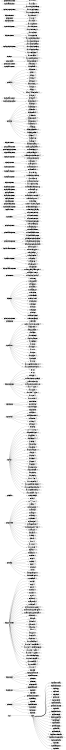 // None
digraph http_test1_Full {
rankdir=LR
size="8,5"
	httpd
	httpd_t
		httpd -> httpd_t
	httpd_can_network_relay
	httpd_t
		httpd_t -> httpd_can_network_relay
	httpd_can_connect_mythtv
	httpd_t
		httpd_t -> httpd_can_connect_mythtv
	httpd_can_network_connect_db
	httpd_suexec_t
		httpd_suexec_t -> httpd_can_network_connect_db
	httpd_use_gpg
	httpd_t
		httpd_t -> httpd_use_gpg
	httpd_dbus_sssd
	httpd_t
		httpd_t -> httpd_dbus_sssd
	httpd_enable_cgi
	httpd_suexec_t
		httpd_suexec_t -> httpd_enable_cgi
	httpd_verify_dns
	httpd_t
		httpd_t -> httpd_verify_dns
	git_cgi_enable_homedirs
	httpd_git_script_t
		httpd_git_script_t -> git_cgi_enable_homedirs
	httpd_anon_write
	httpd_t
		httpd_t -> httpd_anon_write
	httpd_use_cifs
	httpd_suexec_t
		httpd_suexec_t -> httpd_use_cifs
	httpd_enable_homedirs
	httpd_suexec_t
		httpd_suexec_t -> httpd_enable_homedirs
	httpd_unified
	httpd_sys_script_t
		httpd_sys_script_t -> httpd_unified
	httpd_run_stickshift
	httpd_t
		httpd_t -> httpd_run_stickshift
	httpd_use_fusefs
	httpd_suexec_t
		httpd_suexec_t -> httpd_use_fusefs
	httpd_can_connect_ldap
	httpd_t
		httpd_t -> httpd_can_connect_ldap
	httpd_can_network_connect
	httpd_t
		httpd_t -> httpd_can_network_connect
	httpd_use_sasl
	httpd_t
		httpd_t -> httpd_use_sasl
	httpd_tty_comm
	httpd_suexec_t
		httpd_suexec_t -> httpd_tty_comm
	httpd_sys_script_anon_write
	httpd_sys_script_t
		httpd_sys_script_t -> httpd_sys_script_anon_write
	git_cgi_use_nfs
	httpd_git_script_t
		httpd_git_script_t -> git_cgi_use_nfs
	httpd_graceful_shutdown
	httpd_t
		httpd_t -> httpd_graceful_shutdown
	httpd_can_connect_ftp
	httpd_t
		httpd_t -> httpd_can_connect_ftp
	httpd_read_user_content
	httpd_sys_script_t
		httpd_sys_script_t -> httpd_read_user_content
	httpd_use_nfs
	httpd_suexec_t
		httpd_suexec_t -> httpd_use_nfs
	httpd_can_connect_zabbix
	httpd_t
		httpd_t -> httpd_can_connect_zabbix
	httpd_tmp_exec
	httpd_sys_script_t
		httpd_sys_script_t -> httpd_tmp_exec
	httpd_manage_ipa
	httpd_t
		httpd_t -> httpd_manage_ipa
	httpd_can_sendmail
	httpd_t
		httpd_t -> httpd_can_sendmail
	httpd_builtin_scripting
	httpd_t
		httpd_t -> httpd_builtin_scripting
	httpd_dbus_avahi
	httpd_t
		httpd_t -> httpd_dbus_avahi
	httpd_can_check_spam
	httpd_t
		httpd_t -> httpd_can_check_spam
	httpd_can_network_memcache
	httpd_t
		httpd_t -> httpd_can_network_memcache
	httpd_can_network_connect_cobbler
	httpd_t
		httpd_t -> httpd_can_network_connect_cobbler
	httpd_serve_cobbler_files
	httpd_t
		httpd_t -> httpd_serve_cobbler_files
	git_cgi_use_cifs
	httpd_git_script_t
		httpd_git_script_t -> git_cgi_use_cifs
	httpd_execmem
	httpd_sys_script_t
		httpd_sys_script_t -> httpd_execmem
	httpd_ssi_exec
	httpd_t
		httpd_t -> httpd_ssi_exec
	httpd_use_openstack
	httpd_sys_script_t
		httpd_sys_script_t -> httpd_use_openstack
	httpd_enable_ftp_server
	httpd_t
		httpd_t -> httpd_enable_ftp_server
	httpd_setrlimit
	httpd_t
		httpd_t -> httpd_setrlimit
	"/etc/WebCalendar(/.*)?"
	httpd_sys_rw_content_t
		httpd_sys_rw_content_t -> "/etc/WebCalendar(/.*)?"
	"/etc/apache(2)?(/.*)?"
	httpd_config_t
		httpd_config_t -> "/etc/apache(2)?(/.*)?"
	"/etc/apache-ssl(2)?(/.*)?"
	httpd_config_t
		httpd_config_t -> "/etc/apache-ssl(2)?(/.*)?"
	"/etc/cherokee(/.*)?"
	httpd_config_t
		httpd_config_t -> "/etc/cherokee(/.*)?"
	"/etc/drupal.*"
	httpd_sys_rw_content_t
		httpd_sys_rw_content_t -> "/etc/drupal.*"
	"/etc/glpi(/.*)?"
	httpd_sys_rw_content_t
		httpd_sys_rw_content_t -> "/etc/glpi(/.*)?"
	"/etc/horde(/.*)?"
	httpd_sys_rw_content_t
		httpd_sys_rw_content_t -> "/etc/horde(/.*)?"
	"/etc/htdig(/.*)?"
	httpd_sys_content_t
		httpd_sys_content_t -> "/etc/htdig(/.*)?"
	"/etc/httpd(/.*)?"
	httpd_config_t
		httpd_config_t -> "/etc/httpd(/.*)?"
	"/etc/httpd/conf/keytab"
	httpd_keytab_t
		httpd_keytab_t -> "/etc/httpd/conf/keytab"
	"/etc/httpd/logs"
	httpd_log_t
		httpd_log_t -> "/etc/httpd/logs"
	"/etc/httpd/modules"
	httpd_modules_t
		httpd_modules_t -> "/etc/httpd/modules"
	"/etc/init\.d/cherokee"
	httpd_initrc_exec_t
		httpd_initrc_exec_t -> "/etc/init\.d/cherokee"
	"/etc/lighttpd(/.*)?"
	httpd_config_t
		httpd_config_t -> "/etc/lighttpd(/.*)?"
	"/etc/mock/koji(/.*)?"
	httpd_sys_rw_content_t
		httpd_sys_rw_content_t -> "/etc/mock/koji(/.*)?"
	"/etc/nginx(/.*)?"
	httpd_config_t
		httpd_config_t -> "/etc/nginx(/.*)?"
	"/etc/owncloud(/.*)?"
	httpd_sys_rw_content_t
		httpd_sys_rw_content_t -> "/etc/owncloud(/.*)?"
	"/etc/rc\.d/init\.d/httpd"
	httpd_initrc_exec_t
		httpd_initrc_exec_t -> "/etc/rc\.d/init\.d/httpd"
	"/etc/rc\.d/init\.d/lighttpd"
	httpd_initrc_exec_t
		httpd_initrc_exec_t -> "/etc/rc\.d/init\.d/lighttpd"
	"/etc/thttpd\.conf"
	httpd_config_t
		httpd_config_t -> "/etc/thttpd\.conf"
	"/etc/vhosts"
	httpd_config_t
		httpd_config_t -> "/etc/vhosts"
	"/etc/z-push(/.*)?"
	httpd_sys_rw_content_t
		httpd_sys_rw_content_t -> "/etc/z-push(/.*)?"
	"/etc/zabbix/web(/.*)?"
	httpd_sys_rw_content_t
		httpd_sys_rw_content_t -> "/etc/zabbix/web(/.*)?"
	"/opt/.*\.cgi"
	httpd_sys_script_exec_t
		httpd_sys_script_exec_t -> "/opt/.*\.cgi"
	"/opt/dirsrv/var/run/dirsrv/dsgw/cookies(/.*)?"
	httpd_var_run_t
		httpd_var_run_t -> "/opt/dirsrv/var/run/dirsrv/dsgw/cookies(/.*)?"
	"/srv/([^/]*/)?www(/.*)?"
	httpd_sys_content_t
		httpd_sys_content_t -> "/srv/([^/]*/)?www(/.*)?"
	"/srv/([^/]*/)?www/logs(/.*)?"
	httpd_log_t
		httpd_log_t -> "/srv/([^/]*/)?www/logs(/.*)?"
	"/srv/gallery2(/.*)?"
	httpd_sys_content_t
		httpd_sys_content_t -> "/srv/gallery2(/.*)?"
	"/srv/gallery2/smarty(/.*)?"
	httpd_sys_rw_content_t
		httpd_sys_rw_content_t -> "/srv/gallery2/smarty(/.*)?"
	"/usr/.*\.cgi"
	httpd_sys_script_exec_t
		httpd_sys_script_exec_t -> "/usr/.*\.cgi"
	"/usr/bin/htsslpass"
	httpd_helper_exec_t
		httpd_helper_exec_t -> "/usr/bin/htsslpass"
	"/usr/bin/mojomojo_fastcgi\.pl"
	httpd_mojomojo_script_exec_t
		httpd_mojomojo_script_exec_t -> "/usr/bin/mojomojo_fastcgi\.pl"
	"/usr/bin/mongrel_rails"
	httpd_exec_t
		httpd_exec_t -> "/usr/bin/mongrel_rails"
	"/usr/lib/apache(/.*)?"
	httpd_modules_t
		httpd_modules_t -> "/usr/lib/apache(/.*)?"
	"/usr/lib/apache(2)?/suexec(2)?"
	httpd_suexec_exec_t
		httpd_suexec_exec_t -> "/usr/lib/apache(2)?/suexec(2)?"
	"/usr/lib/apache-ssl/.+"
	httpd_exec_t
		httpd_exec_t -> "/usr/lib/apache-ssl/.+"
	"/usr/lib/apache2/modules(/.*)?"
	httpd_modules_t
		httpd_modules_t -> "/usr/lib/apache2/modules(/.*)?"
	"/usr/lib/cgi-bin(/.*)?"
	httpd_sys_script_exec_t
		httpd_sys_script_exec_t -> "/usr/lib/cgi-bin(/.*)?"
	"/usr/lib/cgi-bin/(nph-)?cgiwrap(d)?"
	httpd_suexec_exec_t
		httpd_suexec_exec_t -> "/usr/lib/cgi-bin/(nph-)?cgiwrap(d)?"
	"/usr/lib/cgi-bin/check"
	httpd_w3c_validator_script_exec_t
		httpd_w3c_validator_script_exec_t -> "/usr/lib/cgi-bin/check"
	"/usr/lib/cgi-bin/nagios(/.+)?"
	httpd_nagios_script_exec_t
		httpd_nagios_script_exec_t -> "/usr/lib/cgi-bin/nagios(/.+)?"
	"/usr/lib/cgi-bin/netsaint(/.*)?"
	httpd_nagios_script_exec_t
		httpd_nagios_script_exec_t -> "/usr/lib/cgi-bin/netsaint(/.*)?"
	"/usr/lib/cherokee(/.*)?"
	httpd_modules_t
		httpd_modules_t -> "/usr/lib/cherokee(/.*)?"
	"/usr/lib/dirsrv/cgi-bin(/.*)?"
	httpd_dirsrvadmin_script_exec_t
		httpd_dirsrvadmin_script_exec_t -> "/usr/lib/dirsrv/cgi-bin(/.*)?"
	"/usr/lib/dirsrv/dsgw-cgi-bin(/.*)?"
	httpd_dirsrvadmin_script_exec_t
		httpd_dirsrvadmin_script_exec_t -> "/usr/lib/dirsrv/dsgw-cgi-bin(/.*)?"
	"/usr/lib/httpd(/.*)?"
	httpd_modules_t
		httpd_modules_t -> "/usr/lib/httpd(/.*)?"
	"/usr/lib/icinga/cgi(/.*)?"
	httpd_nagios_script_exec_t
		httpd_nagios_script_exec_t -> "/usr/lib/icinga/cgi(/.*)?"
	"/usr/lib/lighttpd(/.*)?"
	httpd_modules_t
		httpd_modules_t -> "/usr/lib/lighttpd(/.*)?"
	"/usr/lib/man2html/cgi-bin/man/man2html"
	httpd_man2html_script_exec_t
		httpd_man2html_script_exec_t -> "/usr/lib/man2html/cgi-bin/man/man2html"
	"/usr/lib/man2html/cgi-bin/man/mansec"
	httpd_man2html_script_exec_t
		httpd_man2html_script_exec_t -> "/usr/lib/man2html/cgi-bin/man/mansec"
	"/usr/lib/man2html/cgi-bin/man/manwhatis"
	httpd_man2html_script_exec_t
		httpd_man2html_script_exec_t -> "/usr/lib/man2html/cgi-bin/man/manwhatis"
	"/usr/lib/mediawiki/math/texvc"
	httpd_mediawiki_script_exec_t
		httpd_mediawiki_script_exec_t -> "/usr/lib/mediawiki/math/texvc"
	"/usr/lib/mediawiki/math/texvc_tes"
	httpd_mediawiki_script_exec_t
		httpd_mediawiki_script_exec_t -> "/usr/lib/mediawiki/math/texvc_tes"
	"/usr/lib/mediawiki/math/texvc_tex"
	httpd_mediawiki_script_exec_t
		httpd_mediawiki_script_exec_t -> "/usr/lib/mediawiki/math/texvc_tex"
	"/usr/lib/nagios/cgi(/.*)?"
	httpd_nagios_script_exec_t
		httpd_nagios_script_exec_t -> "/usr/lib/nagios/cgi(/.*)?"
	"/usr/lib/nagios/cgi-bin(/.*)?"
	httpd_nagios_script_exec_t
		httpd_nagios_script_exec_t -> "/usr/lib/nagios/cgi-bin(/.*)?"
	"/usr/lib/squid/cachemgr\.cgi"
	httpd_squid_script_exec_t
		httpd_squid_script_exec_t -> "/usr/lib/squid/cachemgr\.cgi"
	"/usr/lib/systemd/system/httpd.*"
	httpd_unit_file_t
		httpd_unit_file_t -> "/usr/lib/systemd/system/httpd.*"
	"/usr/lib/systemd/system/jetty.*"
	httpd_unit_file_t
		httpd_unit_file_t -> "/usr/lib/systemd/system/jetty.*"
	"/usr/lib/systemd/system/nginx.*"
	httpd_unit_file_t
		httpd_unit_file_t -> "/usr/lib/systemd/system/nginx.*"
	"/usr/lib/systemd/system/php-fpm.*"
	httpd_unit_file_t
		httpd_unit_file_t -> "/usr/lib/systemd/system/php-fpm.*"
	"/usr/libexec/httpd-ssl-pass-dialog"
	httpd_passwd_exec_t
		httpd_passwd_exec_t -> "/usr/libexec/httpd-ssl-pass-dialog"
	"/usr/libexec/zoneminder/cgi-bin(/.*)?"
	httpd_zoneminder_script_exec_t
		httpd_zoneminder_script_exec_t -> "/usr/libexec/zoneminder/cgi-bin(/.*)?"
	"/usr/s?bin/(oo|rhc)-restorer-wrapper.sh"
	httpd_openshift_script_exec_t
		httpd_openshift_script_exec_t -> "/usr/s?bin/(oo|rhc)-restorer-wrapper.sh"
	"/usr/sbin/apache(2)?"
	httpd_exec_t
		httpd_exec_t -> "/usr/sbin/apache(2)?"
	"/usr/sbin/apache-ssl(2)?"
	httpd_exec_t
		httpd_exec_t -> "/usr/sbin/apache-ssl(2)?"
	"/usr/sbin/cherokee"
	httpd_exec_t
		httpd_exec_t -> "/usr/sbin/cherokee"
	"/usr/sbin/htcacheclean"
	httpd_exec_t
		httpd_exec_t -> "/usr/sbin/htcacheclean"
	"/usr/sbin/httpd(\.worker)?"
	httpd_exec_t
		httpd_exec_t -> "/usr/sbin/httpd(\.worker)?"
	"/usr/sbin/httpd\.event"
	httpd_exec_t
		httpd_exec_t -> "/usr/sbin/httpd\.event"
	"/usr/sbin/lighttpd"
	httpd_exec_t
		httpd_exec_t -> "/usr/sbin/lighttpd"
	"/usr/sbin/nginx"
	httpd_exec_t
		httpd_exec_t -> "/usr/sbin/nginx"
	"/usr/sbin/php-fpm"
	httpd_exec_t
		httpd_exec_t -> "/usr/sbin/php-fpm"
	"/usr/sbin/rotatelogs"
	httpd_rotatelogs_exec_t
		httpd_rotatelogs_exec_t -> "/usr/sbin/rotatelogs"
	"/usr/sbin/suexec"
	httpd_suexec_exec_t
		httpd_suexec_exec_t -> "/usr/sbin/suexec"
	"/usr/sbin/thttpd"
	httpd_exec_t
		httpd_exec_t -> "/usr/sbin/thttpd"
	"/usr/share/awstats/wwwroot(/.*)?"
	httpd_awstats_content_t
		httpd_awstats_content_t -> "/usr/share/awstats/wwwroot(/.*)?"
	"/usr/share/awstats/wwwroot/cgi-bin(/.*)?"
	httpd_awstats_script_exec_t
		httpd_awstats_script_exec_t -> "/usr/share/awstats/wwwroot/cgi-bin(/.*)?"
	"/usr/share/bugzilla(/.*)?"
	httpd_bugzilla_content_t
		httpd_bugzilla_content_t -> "/usr/share/bugzilla(/.*)?"
	"/usr/share/bugzilla/.*\.cgi"
	httpd_bugzilla_script_exec_t
		httpd_bugzilla_script_exec_t -> "/usr/share/bugzilla/.*\.cgi"
	"/usr/share/collectd/collection3/bin/.*\.cgi"
	httpd_collectd_script_exec_t
		httpd_collectd_script_exec_t -> "/usr/share/collectd/collection3/bin/.*\.cgi"
	"/usr/share/cvsweb/cvsweb\.cgi"
	httpd_cvs_script_exec_t
		httpd_cvs_script_exec_t -> "/usr/share/cvsweb/cvsweb\.cgi"
	"/usr/share/doc/ghc/html(/.*)?"
	httpd_sys_content_t
		httpd_sys_content_t -> "/usr/share/doc/ghc/html(/.*)?"
	"/usr/share/drupal.*"
	httpd_sys_content_t
		httpd_sys_content_t -> "/usr/share/drupal.*"
	"/usr/share/dspam-web/dspam\.cgi"
	httpd_dspam_script_exec_t
		httpd_dspam_script_exec_t -> "/usr/share/dspam-web/dspam\.cgi"
	"/usr/share/glpi(/.*)?"
	httpd_sys_content_t
		httpd_sys_content_t -> "/usr/share/glpi(/.*)?"
	"/usr/share/htdig(/.*)?"
	httpd_sys_content_t
		httpd_sys_content_t -> "/usr/share/htdig(/.*)?"
	"/usr/share/icecast(/.*)?"
	httpd_sys_content_t
		httpd_sys_content_t -> "/usr/share/icecast(/.*)?"
	"/usr/share/jetty/bin/jetty.sh"
	httpd_exec_t
		httpd_exec_t -> "/usr/share/jetty/bin/jetty.sh"
	"/usr/share/joomla(/.*)?"
	httpd_sys_rw_content_t
		httpd_sys_rw_content_t -> "/usr/share/joomla(/.*)?"
	"/usr/share/lightsquid/cgi(/.*)?"
	httpd_squid_script_exec_t
		httpd_squid_script_exec_t -> "/usr/share/lightsquid/cgi(/.*)?"
	"/usr/share/mediawiki(/.*)?"
	httpd_mediawiki_content_t
		httpd_mediawiki_content_t -> "/usr/share/mediawiki(/.*)?"
	"/usr/share/mojomojo/root(/.*)?"
	httpd_mojomojo_content_t
		httpd_mojomojo_content_t -> "/usr/share/mojomojo/root(/.*)?"
	"/usr/share/mythtv(/.*)?"
	httpd_mythtv_content_t
		httpd_mythtv_content_t -> "/usr/share/mythtv(/.*)?"
	"/usr/share/mythtv/mythweather/scripts(/.*)?"
	httpd_mythtv_script_exec_t
		httpd_mythtv_script_exec_t -> "/usr/share/mythtv/mythweather/scripts(/.*)?"
	"/usr/share/mythweb(/.*)?"
	httpd_mythtv_content_t
		httpd_mythtv_content_t -> "/usr/share/mythweb(/.*)?"
	"/usr/share/mythweb/mythweb\.pl"
	httpd_mythtv_script_exec_t
		httpd_mythtv_script_exec_t -> "/usr/share/mythweb/mythweb\.pl"
	"/usr/share/ntop/html(/.*)?"
	httpd_sys_content_t
		httpd_sys_content_t -> "/usr/share/ntop/html(/.*)?"
	"/usr/share/openca/htdocs(/.*)?"
	httpd_sys_content_t
		httpd_sys_content_t -> "/usr/share/openca/htdocs(/.*)?"
	"/usr/share/prewikka/cgi-bin(/.*)?"
	httpd_prewikka_script_exec_t
		httpd_prewikka_script_exec_t -> "/usr/share/prewikka/cgi-bin(/.*)?"
	"/usr/share/selinux-policy[^/]*/html(/.*)?"
	httpd_sys_content_t
		httpd_sys_content_t -> "/usr/share/selinux-policy[^/]*/html(/.*)?"
	"/usr/share/smokeping/cgi(/.*)?"
	httpd_smokeping_cgi_script_exec_t
		httpd_smokeping_cgi_script_exec_t -> "/usr/share/smokeping/cgi(/.*)?"
	"/usr/share/w3c-markup-validator(/.*)?"
	httpd_w3c_validator_content_t
		httpd_w3c_validator_content_t -> "/usr/share/w3c-markup-validator(/.*)?"
	"/usr/share/w3c-markup-validator/cgi-bin(/.*)?"
	httpd_w3c_validator_script_exec_t
		httpd_w3c_validator_script_exec_t -> "/usr/share/w3c-markup-validator/cgi-bin(/.*)?"
	"/usr/share/wordpress-mu/wp-config\.php"
	httpd_sys_script_exec_t
		httpd_sys_script_exec_t -> "/usr/share/wordpress-mu/wp-config\.php"
	"/usr/share/wordpress-mu/wp-content(/.*)?"
	httpd_sys_rw_content_t
		httpd_sys_rw_content_t -> "/usr/share/wordpress-mu/wp-content(/.*)?"
	"/usr/share/wordpress/.*\.php"
	httpd_sys_script_exec_t
		httpd_sys_script_exec_t -> "/usr/share/wordpress/.*\.php"
	"/usr/share/wordpress/wp-content/upgrade(/.*)?"
	httpd_sys_rw_content_t
		httpd_sys_rw_content_t -> "/usr/share/wordpress/wp-content/upgrade(/.*)?"
	"/usr/share/wordpress/wp-content/uploads(/.*)?"
	httpd_sys_rw_content_t
		httpd_sys_rw_content_t -> "/usr/share/wordpress/wp-content/uploads(/.*)?"
	"/usr/share/wordpress/wp-includes/.*\.php"
	httpd_sys_script_exec_t
		httpd_sys_script_exec_t -> "/usr/share/wordpress/wp-includes/.*\.php"
	"/usr/share/z-push(/.*)?"
	httpd_sys_content_t
		httpd_sys_content_t -> "/usr/share/z-push(/.*)?"
	"/var/cache/cgit(/.*)?"
	httpd_git_rw_content_t
		httpd_git_rw_content_t -> "/var/cache/cgit(/.*)?"
	"/var/cache/gitweb-caching(/.*)?"
	httpd_git_rw_content_t
		httpd_git_rw_content_t -> "/var/cache/gitweb-caching(/.*)?"
	"/var/cache/httpd(/.*)?"
	httpd_cache_t
		httpd_cache_t -> "/var/cache/httpd(/.*)?"
	"/var/cache/lighttpd(/.*)?"
	httpd_cache_t
		httpd_cache_t -> "/var/cache/lighttpd(/.*)?"
	"/var/cache/man2html(/.*)?"
	httpd_man2html_script_cache_t
		httpd_man2html_script_cache_t -> "/var/cache/man2html(/.*)?"
	"/var/cache/mason(/.*)?"
	httpd_cache_t
		httpd_cache_t -> "/var/cache/mason(/.*)?"
	"/var/cache/mediawiki(/.*)?"
	httpd_cache_t
		httpd_cache_t -> "/var/cache/mediawiki(/.*)?"
	"/var/cache/mod_.*"
	httpd_cache_t
		httpd_cache_t -> "/var/cache/mod_.*"
	"/var/cache/mod_gnutls(/.*)?"
	httpd_cache_t
		httpd_cache_t -> "/var/cache/mod_gnutls(/.*)?"
	"/var/cache/mod_proxy(/.*)?"
	httpd_cache_t
		httpd_cache_t -> "/var/cache/mod_proxy(/.*)?"
	"/var/cache/mod_ssl(/.*)?"
	httpd_cache_t
		httpd_cache_t -> "/var/cache/mod_ssl(/.*)?"
	"/var/cache/php-.*"
	httpd_cache_t
		httpd_cache_t -> "/var/cache/php-.*"
	"/var/cache/php-eaccelerator(/.*)?"
	httpd_cache_t
		httpd_cache_t -> "/var/cache/php-eaccelerator(/.*)?"
	"/var/cache/php-mmcache(/.*)?"
	httpd_cache_t
		httpd_cache_t -> "/var/cache/php-mmcache(/.*)?"
	"/var/cache/rt(3|4)(/.*)?"
	httpd_cache_t
		httpd_cache_t -> "/var/cache/rt(3|4)(/.*)?"
	"/var/cache/ssl.*\.sem"
	httpd_cache_t
		httpd_cache_t -> "/var/cache/ssl.*\.sem"
	"/var/lib/bugzilla(/.*)?"
	httpd_bugzilla_rw_content_t
		httpd_bugzilla_rw_content_t -> "/var/lib/bugzilla(/.*)?"
	"/var/lib/cacti/rra(/.*)?"
	httpd_sys_content_t
		httpd_sys_content_t -> "/var/lib/cacti/rra(/.*)?"
	"/var/lib/cherokee(/.*)?"
	httpd_var_lib_t
		httpd_var_lib_t -> "/var/lib/cherokee(/.*)?"
	"/var/lib/dav(/.*)?"
	httpd_var_lib_t
		httpd_var_lib_t -> "/var/lib/dav(/.*)?"
	"/var/lib/dokuwiki(/.*)?"
	httpd_sys_rw_content_t
		httpd_sys_rw_content_t -> "/var/lib/dokuwiki(/.*)?"
	"/var/lib/drupal.*"
	httpd_sys_rw_content_t
		httpd_sys_rw_content_t -> "/var/lib/drupal.*"
	"/var/lib/dspam/data(/.*)?"
	httpd_dspam_rw_content_t
		httpd_dspam_rw_content_t -> "/var/lib/dspam/data(/.*)?"
	"/var/lib/glpi(/.*)?"
	httpd_var_lib_t
		httpd_var_lib_t -> "/var/lib/glpi(/.*)?"
	"/var/lib/htdig(/.*)?"
	httpd_sys_content_t
		httpd_sys_content_t -> "/var/lib/htdig(/.*)?"
	"/var/lib/httpd(/.*)?"
	httpd_var_lib_t
		httpd_var_lib_t -> "/var/lib/httpd(/.*)?"
	"/var/lib/lighttpd(/.*)?"
	httpd_var_lib_t
		httpd_var_lib_t -> "/var/lib/lighttpd(/.*)?"
	"/var/lib/mod_security(/.*)?"
	httpd_var_lib_t
		httpd_var_lib_t -> "/var/lib/mod_security(/.*)?"
	"/var/lib/mojomojo(/.*)?"
	httpd_mojomojo_rw_content_t
		httpd_mojomojo_rw_content_t -> "/var/lib/mojomojo(/.*)?"
	"/var/lib/moodle(/.*)?"
	httpd_sys_rw_content_t
		httpd_sys_rw_content_t -> "/var/lib/moodle(/.*)?"
	"/var/lib/nginx(/.*)?"
	httpd_var_lib_t
		httpd_var_lib_t -> "/var/lib/nginx(/.*)?"
	"/var/lib/openshift/\.httpd\.d(/.*)?"
	httpd_config_t
		httpd_config_t -> "/var/lib/openshift/\.httpd\.d(/.*)?"
	"/var/lib/openshift/\.log/httpd(/.*)?"
	httpd_log_t
		httpd_log_t -> "/var/lib/openshift/\.log/httpd(/.*)?"
	"/var/lib/owncloud(/.*)?"
	httpd_sys_rw_content_t
		httpd_sys_rw_content_t -> "/var/lib/owncloud(/.*)?"
	"/var/lib/php(/.*)?"
	httpd_var_lib_t
		httpd_var_lib_t -> "/var/lib/php(/.*)?"
	"/var/lib/php/session(/.*)?"
	httpd_var_run_t
		httpd_var_run_t -> "/var/lib/php/session(/.*)?"
	"/var/lib/php/wsdlcache(/.*)?"
	httpd_var_run_t
		httpd_var_run_t -> "/var/lib/php/wsdlcache(/.*)?"
	"/var/lib/pootle/po(/.*)?"
	httpd_sys_rw_content_t
		httpd_sys_rw_content_t -> "/var/lib/pootle/po(/.*)?"
	"/var/lib/rt(3|4)/data/RT-Shredder(/.*)?"
	httpd_var_lib_t
		httpd_var_lib_t -> "/var/lib/rt(3|4)/data/RT-Shredder(/.*)?"
	"/var/lib/squirrelmail/prefs(/.*)?"
	httpd_squirrelmail_t
		httpd_squirrelmail_t -> "/var/lib/squirrelmail/prefs(/.*)?"
	"/var/lib/stickshift/\.httpd\.d(/.*)?"
	httpd_config_t
		httpd_config_t -> "/var/lib/stickshift/\.httpd\.d(/.*)?"
	"/var/lib/svn(/.*)?"
	httpd_sys_rw_content_t
		httpd_sys_rw_content_t -> "/var/lib/svn(/.*)?"
	"/var/lib/trac(/.*)?"
	httpd_sys_content_t
		httpd_sys_content_t -> "/var/lib/trac(/.*)?"
	"/var/lib/z-push(/.*)?"
	httpd_var_lib_t
		httpd_var_lib_t -> "/var/lib/z-push(/.*)?"
	"/var/log/apache(2)?(/.*)?"
	httpd_log_t
		httpd_log_t -> "/var/log/apache(2)?(/.*)?"
	"/var/log/apache-ssl(2)?(/.*)?"
	httpd_log_t
		httpd_log_t -> "/var/log/apache-ssl(2)?(/.*)?"
	"/var/log/cacti(/.*)?"
	httpd_log_t
		httpd_log_t -> "/var/log/cacti(/.*)?"
	"/var/log/cgiwrap\.log.*"
	httpd_log_t
		httpd_log_t -> "/var/log/cgiwrap\.log.*"
	"/var/log/cherokee(/.*)?"
	httpd_log_t
		httpd_log_t -> "/var/log/cherokee(/.*)?"
	"/var/log/dirsrv/admin-serv(/.*)?"
	httpd_log_t
		httpd_log_t -> "/var/log/dirsrv/admin-serv(/.*)?"
	"/var/log/glpi(/.*)?"
	httpd_log_t
		httpd_log_t -> "/var/log/glpi(/.*)?"
	"/var/log/httpd(/.*)?"
	httpd_log_t
		httpd_log_t -> "/var/log/httpd(/.*)?"
	"/var/log/lighttpd(/.*)?"
	httpd_log_t
		httpd_log_t -> "/var/log/lighttpd(/.*)?"
	"/var/log/nginx(/.*)?"
	httpd_log_t
		httpd_log_t -> "/var/log/nginx(/.*)?"
	"/var/log/php-fpm(/.*)?"
	httpd_log_t
		httpd_log_t -> "/var/log/php-fpm(/.*)?"
	"/var/log/php_errors\.log.*"
	httpd_log_t
		httpd_log_t -> "/var/log/php_errors\.log.*"
	"/var/log/roundcubemail(/.*)?"
	httpd_log_t
		httpd_log_t -> "/var/log/roundcubemail(/.*)?"
	"/var/log/suphp\.log.*"
	httpd_log_t
		httpd_log_t -> "/var/log/suphp\.log.*"
	"/var/log/thttpd\.log.*"
	httpd_log_t
		httpd_log_t -> "/var/log/thttpd\.log.*"
	"/var/log/z-push(/.*)?"
	httpd_sys_rw_content_t
		httpd_sys_rw_content_t -> "/var/log/z-push(/.*)?"
	"/var/run/apache.*"
	httpd_var_run_t
		httpd_var_run_t -> "/var/run/apache.*"
	"/var/run/cherokee\.pid"
	httpd_var_run_t
		httpd_var_run_t -> "/var/run/cherokee\.pid"
	"/var/run/dirsrv/admin-serv.*"
	httpd_var_run_t
		httpd_var_run_t -> "/var/run/dirsrv/admin-serv.*"
	"/var/run/gcache_port"
	httpd_var_run_t
		httpd_var_run_t -> "/var/run/gcache_port"
	"/var/run/httpd.*"
	httpd_var_run_t
		httpd_var_run_t -> "/var/run/httpd.*"
	"/var/run/lighttpd(/.*)?"
	httpd_var_run_t
		httpd_var_run_t -> "/var/run/lighttpd(/.*)?"
	"/var/run/mod_.*"
	httpd_var_run_t
		httpd_var_run_t -> "/var/run/mod_.*"
	"/var/run/nginx.*"
	httpd_var_run_t
		httpd_var_run_t -> "/var/run/nginx.*"
	"/var/run/php-fpm(/.*)?"
	httpd_var_run_t
		httpd_var_run_t -> "/var/run/php-fpm(/.*)?"
	"/var/run/thttpd\.pid"
	httpd_var_run_t
		httpd_var_run_t -> "/var/run/thttpd\.pid"
	"/var/run/user/apache(/.*)?"
	httpd_tmp_t
		httpd_tmp_t -> "/var/run/user/apache(/.*)?"
	"/var/run/wsgi.*"
	httpd_var_run_t
		httpd_var_run_t -> "/var/run/wsgi.*"
	"/var/spool/gosa(/.*)?"
	httpd_sys_rw_content_t
		httpd_sys_rw_content_t -> "/var/spool/gosa(/.*)?"
	"/var/spool/viewvc(/.*)?"
	httpd_sys_rw_content_t
		httpd_sys_rw_content_t -> "/var/spool/viewvc(/.*)?"
	"/var/www(/.*)?"
	httpd_sys_content_t
		httpd_sys_content_t -> "/var/www(/.*)?"
	"/var/www(/.*)?/logs(/.*)?"
	httpd_log_t
		httpd_log_t -> "/var/www(/.*)?/logs(/.*)?"
	"/var/www/[^/]*/cgi-bin(/.*)?"
	httpd_sys_script_exec_t
		httpd_sys_script_exec_t -> "/var/www/[^/]*/cgi-bin(/.*)?"
	"/var/www/apcupsd/multimon\.cgi"
	httpd_apcupsd_cgi_script_exec_t
		httpd_apcupsd_cgi_script_exec_t -> "/var/www/apcupsd/multimon\.cgi"
	"/var/www/apcupsd/upsfstats\.cgi"
	httpd_apcupsd_cgi_script_exec_t
		httpd_apcupsd_cgi_script_exec_t -> "/var/www/apcupsd/upsfstats\.cgi"
	"/var/www/apcupsd/upsimage\.cgi"
	httpd_apcupsd_cgi_script_exec_t
		httpd_apcupsd_cgi_script_exec_t -> "/var/www/apcupsd/upsimage\.cgi"
	"/var/www/apcupsd/upsstats\.cgi"
	httpd_apcupsd_cgi_script_exec_t
		httpd_apcupsd_cgi_script_exec_t -> "/var/www/apcupsd/upsstats\.cgi"
	"/var/www/cgi-bin(/.*)?"
	httpd_sys_script_exec_t
		httpd_sys_script_exec_t -> "/var/www/cgi-bin(/.*)?"
	"/var/www/cgi-bin/apcgui(/.*)?"
	httpd_apcupsd_cgi_script_exec_t
		httpd_apcupsd_cgi_script_exec_t -> "/var/www/cgi-bin/apcgui(/.*)?"
	"/var/www/cgi-bin/cgit"
	httpd_git_script_exec_t
		httpd_git_script_exec_t -> "/var/www/cgi-bin/cgit"
	"/var/www/cgi-bin/cvsweb\.cgi"
	httpd_cvs_script_exec_t
		httpd_cvs_script_exec_t -> "/var/www/cgi-bin/cvsweb\.cgi"
	"/var/www/cgi-bin/munin.*"
	httpd_munin_script_exec_t
		httpd_munin_script_exec_t -> "/var/www/cgi-bin/munin.*"
	"/var/www/dspam(/.*?)"
	httpd_dspam_content_t
		httpd_dspam_content_t -> "/var/www/dspam(/.*?)"
	"/var/www/dspam/.*\.cgi"
	httpd_dspam_script_exec_t
		httpd_dspam_script_exec_t -> "/var/www/dspam/.*\.cgi"
	"/var/www/gallery/albums(/.*)?"
	httpd_sys_rw_content_t
		httpd_sys_rw_content_t -> "/var/www/gallery/albums(/.*)?"
	"/var/www/git(/.*)?"
	httpd_git_content_t
		httpd_git_content_t -> "/var/www/git(/.*)?"
	"/var/www/git/gitweb\.cgi"
	httpd_git_script_exec_t
		httpd_git_script_exec_t -> "/var/www/git/gitweb\.cgi"
	"/var/www/gitweb-caching/gitweb\.cgi"
	httpd_git_script_exec_t
		httpd_git_script_exec_t -> "/var/www/gitweb-caching/gitweb\.cgi"
	"/var/www/html(/.*)?/sites/default/files(/.*)?"
	httpd_sys_rw_content_t
		httpd_sys_rw_content_t -> "/var/www/html(/.*)?/sites/default/files(/.*)?"
	"/var/www/html(/.*)?/sites/default/settings\.php"
	httpd_sys_rw_content_t
		httpd_sys_rw_content_t -> "/var/www/html(/.*)?/sites/default/settings\.php"
	"/var/www/html(/.*)?/uploads(/.*)?"
	httpd_sys_rw_content_t
		httpd_sys_rw_content_t -> "/var/www/html(/.*)?/uploads(/.*)?"
	"/var/www/html(/.*)?/wp-content(/.*)?"
	httpd_sys_rw_content_t
		httpd_sys_rw_content_t -> "/var/www/html(/.*)?/wp-content(/.*)?"
	"/var/www/html/[^/]*/cgi-bin(/.*)?"
	httpd_sys_script_exec_t
		httpd_sys_script_exec_t -> "/var/www/html/[^/]*/cgi-bin(/.*)?"
	"/var/www/html/cgi/munin.*"
	httpd_munin_script_exec_t
		httpd_munin_script_exec_t -> "/var/www/html/cgi/munin.*"
	"/var/www/html/configuration\.php"
	httpd_sys_rw_content_t
		httpd_sys_rw_content_t -> "/var/www/html/configuration\.php"
	"/var/www/html/munin(/.*)?"
	httpd_munin_content_t
		httpd_munin_content_t -> "/var/www/html/munin(/.*)?"
	"/var/www/html/munin/cgi(/.*)?"
	httpd_munin_script_exec_t
		httpd_munin_script_exec_t -> "/var/www/html/munin/cgi(/.*)?"
	"/var/www/html/owncloud/data(/.*)?"
	httpd_sys_rw_content_t
		httpd_sys_rw_content_t -> "/var/www/html/owncloud/data(/.*)?"
	"/var/www/icons(/.*)?"
	httpd_sys_content_t
		httpd_sys_content_t -> "/var/www/icons(/.*)?"
	"/var/www/miq/vmdb/log(/.*)?"
	httpd_log_t
		httpd_log_t -> "/var/www/miq/vmdb/log(/.*)?"
	"/var/www/moodle/data(/.*)?"
	httpd_sys_rw_content_t
		httpd_sys_rw_content_t -> "/var/www/moodle/data(/.*)?"
	"/var/www/moodledata(/.*)?"
	httpd_sys_rw_content_t
		httpd_sys_rw_content_t -> "/var/www/moodledata(/.*)?"
	"/var/www/nut-cgi-bin/upsimage\.cgi"
	httpd_nutups_cgi_script_exec_t
		httpd_nutups_cgi_script_exec_t -> "/var/www/nut-cgi-bin/upsimage\.cgi"
	"/var/www/nut-cgi-bin/upsset\.cgi"
	httpd_nutups_cgi_script_exec_t
		httpd_nutups_cgi_script_exec_t -> "/var/www/nut-cgi-bin/upsset\.cgi"
	"/var/www/nut-cgi-bin/upsstats\.cgi"
	httpd_nutups_cgi_script_exec_t
		httpd_nutups_cgi_script_exec_t -> "/var/www/nut-cgi-bin/upsstats\.cgi"
	"/var/www/openshift/broker/httpd/logs(/.*)?"
	httpd_log_t
		httpd_log_t -> "/var/www/openshift/broker/httpd/logs(/.*)?"
	"/var/www/openshift/broker/httpd/run(/.*)?"
	httpd_var_run_t
		httpd_var_run_t -> "/var/www/openshift/broker/httpd/run(/.*)?"
	"/var/www/openshift/console/httpd/logs(/.*)?"
	httpd_log_t
		httpd_log_t -> "/var/www/openshift/console/httpd/logs(/.*)?"
	"/var/www/openshift/console/httpd/run(/.*)?"
	httpd_var_run_t
		httpd_var_run_t -> "/var/www/openshift/console/httpd/run(/.*)?"
	"/var/www/openshift/console/log(/.*)?"
	httpd_log_t
		httpd_log_t -> "/var/www/openshift/console/log(/.*)?"
	"/var/www/openshift/console/tmp(/.*)?"
	httpd_tmp_t
		httpd_tmp_t -> "/var/www/openshift/console/tmp(/.*)?"
	"/var/www/perl(/.*)?"
	httpd_sys_script_exec_t
		httpd_sys_script_exec_t -> "/var/www/perl(/.*)?"
	"/var/www/stickshift/[^/]*/log(/.*)?"
	httpd_log_t
		httpd_log_t -> "/var/www/stickshift/[^/]*/log(/.*)?"
	"/var/www/svn(/.*)?"
	httpd_sys_rw_content_t
		httpd_sys_rw_content_t -> "/var/www/svn(/.*)?"
	"/var/www/svn/conf(/.*)?"
	httpd_sys_content_t
		httpd_sys_content_t -> "/var/www/svn/conf(/.*)?"
	"/var/www/svn/hooks(/.*)?"
	httpd_sys_script_exec_t
		httpd_sys_script_exec_t -> "/var/www/svn/hooks(/.*)?"
	"/var/www/usage(/.*)?"
	httpd_webalizer_content_t
		httpd_webalizer_content_t -> "/var/www/usage(/.*)?"
	"/var/www/wiki(/.*)?"
	httpd_mediawiki_rw_content_t
		httpd_mediawiki_rw_content_t -> "/var/www/wiki(/.*)?"
	"/var/www/wiki/.*\.php"
	httpd_mediawiki_content_t
		httpd_mediawiki_content_t -> "/var/www/wiki/.*\.php"
}